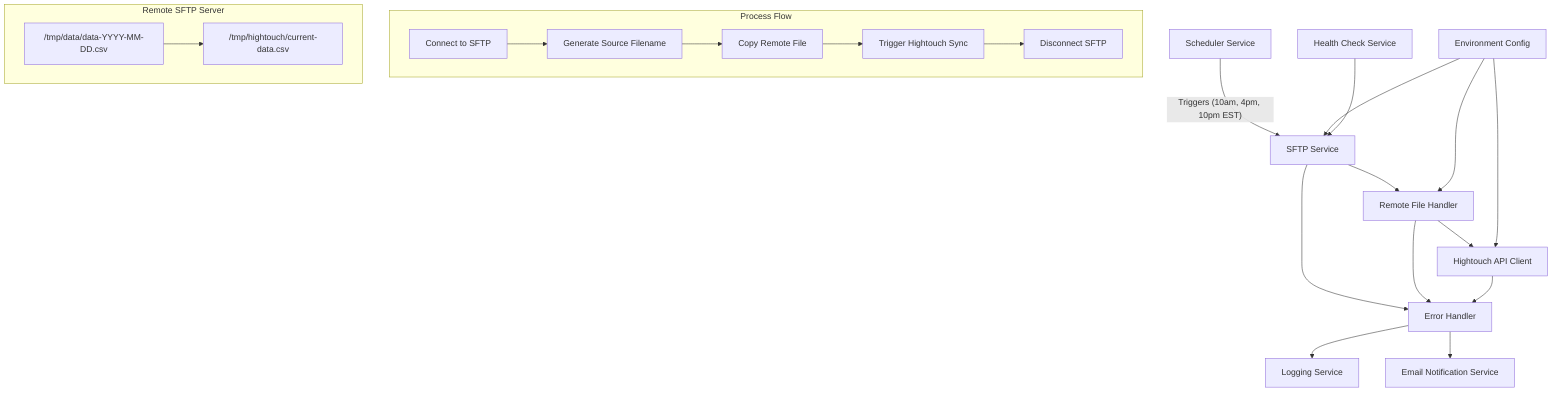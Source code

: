 graph TD
    %% Core Components
    A[Scheduler Service] -->|"Triggers (10am, 4pm, 10pm EST)"| B[SFTP Service]
    B --> C[Remote File Handler]
    C --> D[Hightouch API Client]
    
    %% Error Handling & Logging
    B --> E[Error Handler]
    C --> E
    D --> E
    E --> F[Logging Service]
    E --> N[Email Notification Service]
    
    %% Configuration Management
    G[Environment Config] --> B
    G --> C
    G --> D
    
    %% Health Monitoring
    H[Health Check Service] --> B
    
    %% Detailed Process Flow
    subgraph Process Flow
        I[Connect to SFTP] --> J[Generate Source Filename]
        J --> K[Copy Remote File]
        K --> L[Trigger Hightouch Sync]
        L --> M[Disconnect SFTP]
    end

    %% File Paths
    subgraph Remote SFTP Server
        O["/tmp/data/data-YYYY-MM-DD.csv"] --> P["/tmp/hightouch/current-data.csv"]
    end